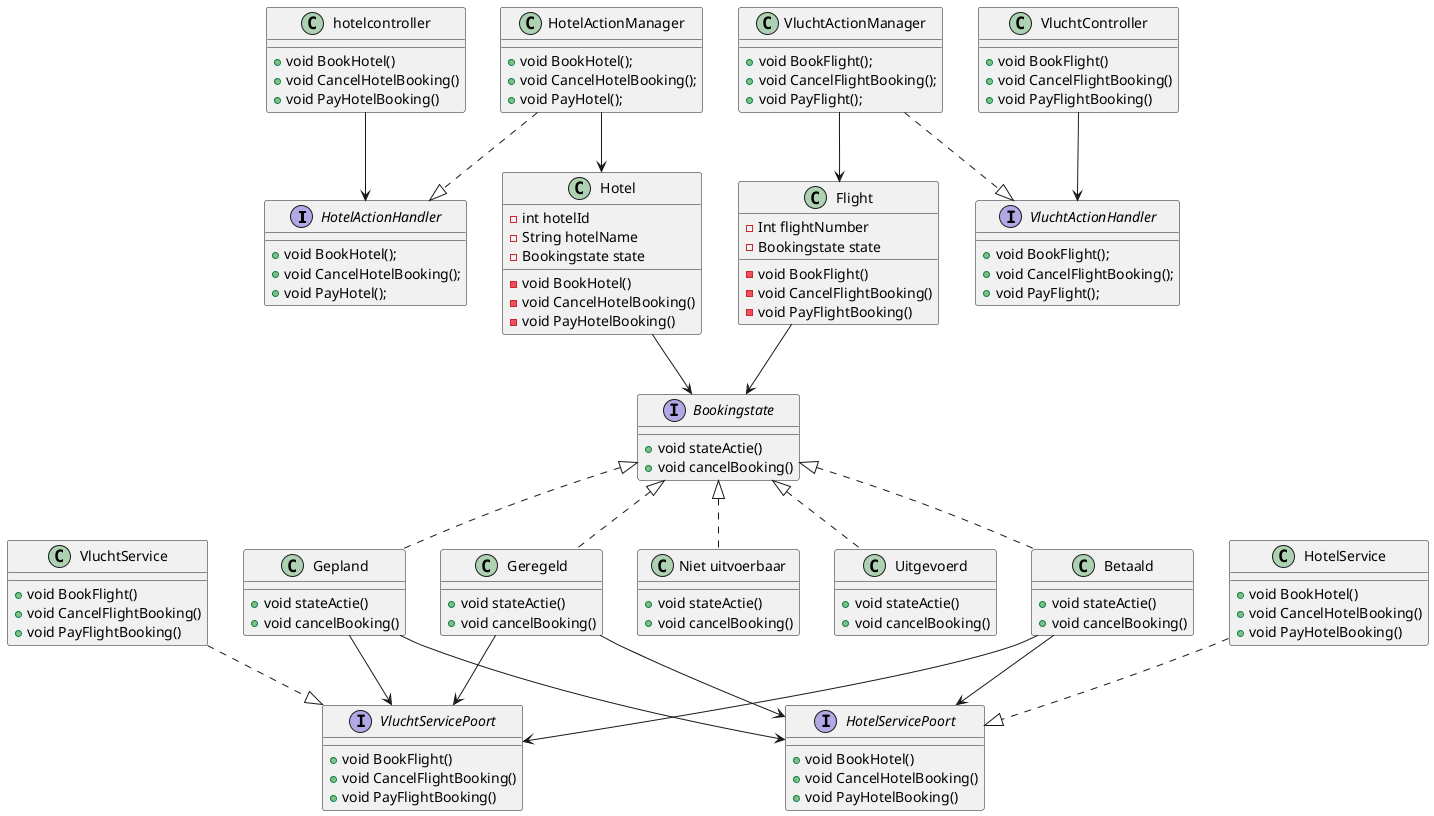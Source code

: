 @startuml

'interfaces
interface "HotelActionHandler"{
+ void BookHotel();
+ void CancelHotelBooking();
+ void PayHotel();
}
interface "VluchtActionHandler"{
+ void BookFlight();
+ void CancelFlightBooking();
+ void PayFlight();
}
interface "VluchtServicePoort"{
+ void BookFlight()
+ void CancelFlightBooking()
+ void PayFlightBooking()
}
interface "HotelServicePoort"{
+ void BookHotel()
+ void CancelHotelBooking()
+ void PayHotelBooking()
}
interface "Bookingstate" {
+ void stateActie()
+ void cancelBooking()
}

'classes
class "hotelcontroller" {
+ void BookHotel()
+ void CancelHotelBooking()
+ void PayHotelBooking()
}
class "HotelService"{
+ void BookHotel()
+ void CancelHotelBooking()
+ void PayHotelBooking()
}
class "VluchtController"{
+ void BookFlight()
+ void CancelFlightBooking()
+ void PayFlightBooking()
}
class "VluchtService"{
+ void BookFlight()
+ void CancelFlightBooking()
+ void PayFlightBooking()
}
class "HotelActionManager"{
+ void BookHotel();
+ void CancelHotelBooking();
+ void PayHotel();
}
class "VluchtActionManager"{
+ void BookFlight();
+ void CancelFlightBooking();
+ void PayFlight();
}
class "Gepland" {
+ void stateActie()
+ void cancelBooking()
}
class "Geregeld" {
+ void stateActie()
+ void cancelBooking()
}
class "Betaald" {
+ void stateActie()
+ void cancelBooking()
}
class "Niet uitvoerbaar" {
+ void stateActie()
+ void cancelBooking()
}
class "Uitgevoerd" {
+ void stateActie()
+ void cancelBooking()
}
class "Hotel" {
- int hotelId
- String hotelName
- Bookingstate state
- void BookHotel()
- void CancelHotelBooking()
- void PayHotelBooking()
}
class "Flight" {
- Int flightNumber
- Bookingstate state
- void BookFlight()
- void CancelFlightBooking()
- void PayFlightBooking()
}

'relaties
"hotelcontroller" --> "HotelActionHandler"
"HotelService" 	..|> "HotelServicePoort"
"VluchtController" --> "VluchtActionHandler"
"VluchtService" ..|> "VluchtServicePoort"
"HotelActionManager" ..|> "HotelActionHandler"
"VluchtActionManager" ..|> "VluchtActionHandler"
"Gepland" --> "HotelServicePoort"
"Gepland" --> "VluchtServicePoort"
"Geregeld" --> "HotelServicePoort"
"Geregeld" --> "VluchtServicePoort"
"Betaald" --> "HotelServicePoort"
"Betaald" --> "VluchtServicePoort"
"Flight" --> "Bookingstate"
"Hotel" --> "Bookingstate"
"Bookingstate" <|.. "Gepland"
"Bookingstate" <|.. "Geregeld"
"Bookingstate" <|.. "Betaald"
"Bookingstate" <|.. "Niet uitvoerbaar"
"Bookingstate" <|.. "Uitgevoerd"
"VluchtActionManager" --> "Flight"
"HotelActionManager" --> "Hotel"

@enduml

